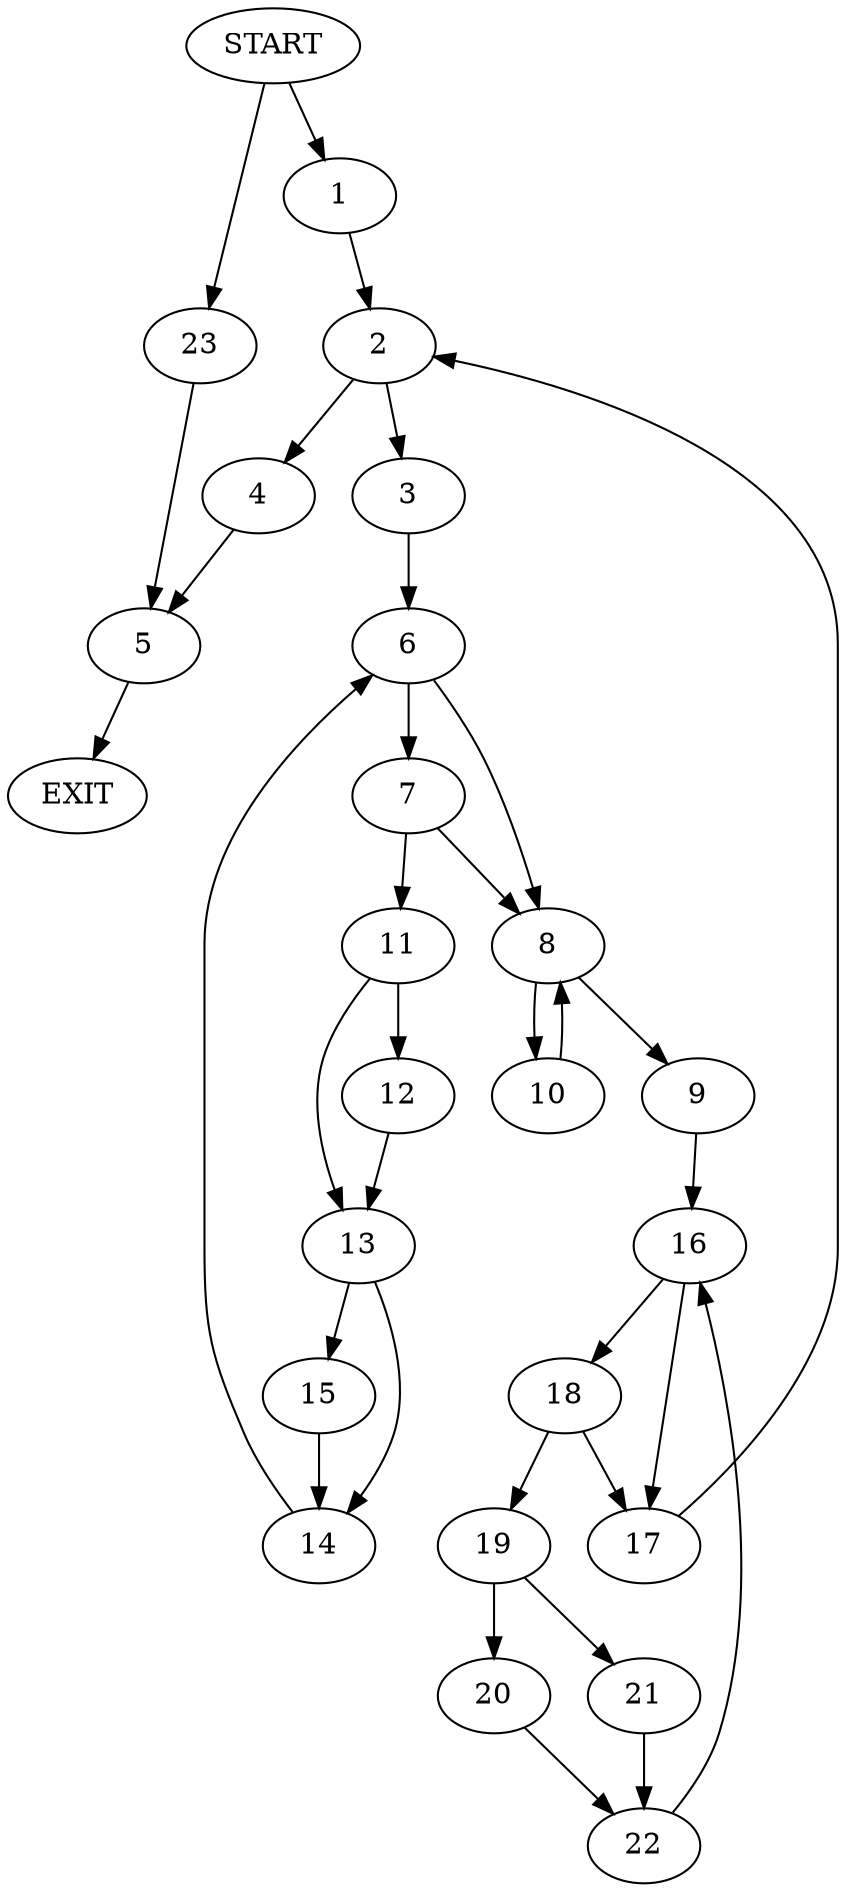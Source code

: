 digraph {
0 [label="START"]
24 [label="EXIT"]
0 -> 1
1 -> 2
2 -> 3
2 -> 4
4 -> 5
3 -> 6
6 -> 7
6 -> 8
8 -> 9
8 -> 10
7 -> 11
7 -> 8
11 -> 12
11 -> 13
12 -> 13
13 -> 14
13 -> 15
15 -> 14
14 -> 6
9 -> 16
10 -> 8
16 -> 17
16 -> 18
18 -> 17
18 -> 19
17 -> 2
19 -> 20
19 -> 21
20 -> 22
21 -> 22
22 -> 16
5 -> 24
0 -> 23
23 -> 5
}
